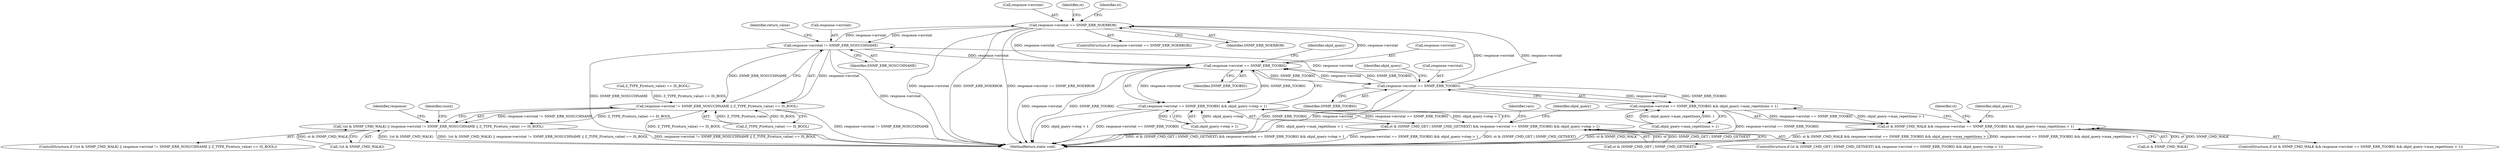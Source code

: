 digraph "0_php_cab1c3b3708eead315e033359d07049b23b147a3_5@pointer" {
"1000470" [label="(Call,response->errstat == SNMP_ERR_NOERROR)"];
"1000976" [label="(Call,response->errstat != SNMP_ERR_NOSUCHNAME)"];
"1000947" [label="(Call,response->errstat == SNMP_ERR_TOOBIG)"];
"1000470" [label="(Call,response->errstat == SNMP_ERR_NOERROR)"];
"1001019" [label="(Call,response->errstat == SNMP_ERR_TOOBIG)"];
"1000975" [label="(Call,response->errstat != SNMP_ERR_NOSUCHNAME || Z_TYPE_P(return_value) == IS_BOOL)"];
"1000970" [label="(Call,!(st & SNMP_CMD_WALK) || response->errstat != SNMP_ERR_NOSUCHNAME || Z_TYPE_P(return_value) == IS_BOOL)"];
"1001018" [label="(Call,response->errstat == SNMP_ERR_TOOBIG && objid_query->step > 1)"];
"1001012" [label="(Call,st & (SNMP_CMD_GET | SNMP_CMD_GETNEXT) && response->errstat == SNMP_ERR_TOOBIG && objid_query->step > 1)"];
"1000946" [label="(Call,response->errstat == SNMP_ERR_TOOBIG && objid_query->max_repetitions > 1)"];
"1000942" [label="(Call,st & SNMP_CMD_WALK && response->errstat == SNMP_ERR_TOOBIG && objid_query->max_repetitions > 1)"];
"1000960" [label="(Identifier,objid_query)"];
"1001013" [label="(Call,st & (SNMP_CMD_GET | SNMP_CMD_GETNEXT))"];
"1001019" [label="(Call,response->errstat == SNMP_ERR_TOOBIG)"];
"1000471" [label="(Call,response->errstat)"];
"1000954" [label="(Identifier,objid_query)"];
"1001024" [label="(Call,objid_query->step > 1)"];
"1000973" [label="(Identifier,st)"];
"1001020" [label="(Call,response->errstat)"];
"1000620" [label="(Call,Z_TYPE_P(return_value) == IS_BOOL)"];
"1001158" [label="(MethodReturn,static void)"];
"1000969" [label="(ControlStructure,if (!(st & SNMP_CMD_WALK) || response->errstat != SNMP_ERR_NOSUCHNAME || Z_TYPE_P(return_value) == IS_BOOL))"];
"1000989" [label="(Identifier,count)"];
"1000469" [label="(ControlStructure,if (response->errstat == SNMP_ERR_NOERROR))"];
"1000478" [label="(Identifier,st)"];
"1001012" [label="(Call,st & (SNMP_CMD_GET | SNMP_CMD_GETNEXT) && response->errstat == SNMP_ERR_TOOBIG && objid_query->step > 1)"];
"1001062" [label="(Identifier,vars)"];
"1000946" [label="(Call,response->errstat == SNMP_ERR_TOOBIG && objid_query->max_repetitions > 1)"];
"1000980" [label="(Identifier,SNMP_ERR_NOSUCHNAME)"];
"1000983" [label="(Identifier,return_value)"];
"1000975" [label="(Call,response->errstat != SNMP_ERR_NOSUCHNAME || Z_TYPE_P(return_value) == IS_BOOL)"];
"1000943" [label="(Call,st & SNMP_CMD_WALK)"];
"1000977" [label="(Call,response->errstat)"];
"1000952" [label="(Call,objid_query->max_repetitions > 1)"];
"1000970" [label="(Call,!(st & SNMP_CMD_WALK) || response->errstat != SNMP_ERR_NOSUCHNAME || Z_TYPE_P(return_value) == IS_BOOL)"];
"1001026" [label="(Identifier,objid_query)"];
"1000470" [label="(Call,response->errstat == SNMP_ERR_NOERROR)"];
"1001023" [label="(Identifier,SNMP_ERR_TOOBIG)"];
"1001152" [label="(Identifier,response)"];
"1001018" [label="(Call,response->errstat == SNMP_ERR_TOOBIG && objid_query->step > 1)"];
"1001032" [label="(Identifier,objid_query)"];
"1001011" [label="(ControlStructure,if (st & (SNMP_CMD_GET | SNMP_CMD_GETNEXT) && response->errstat == SNMP_ERR_TOOBIG && objid_query->step > 1))"];
"1000944" [label="(Identifier,st)"];
"1000942" [label="(Call,st & SNMP_CMD_WALK && response->errstat == SNMP_ERR_TOOBIG && objid_query->max_repetitions > 1)"];
"1000951" [label="(Identifier,SNMP_ERR_TOOBIG)"];
"1000941" [label="(ControlStructure,if (st & SNMP_CMD_WALK && response->errstat == SNMP_ERR_TOOBIG && objid_query->max_repetitions > 1))"];
"1000948" [label="(Call,response->errstat)"];
"1000976" [label="(Call,response->errstat != SNMP_ERR_NOSUCHNAME)"];
"1000981" [label="(Call,Z_TYPE_P(return_value) == IS_BOOL)"];
"1000474" [label="(Identifier,SNMP_ERR_NOERROR)"];
"1000971" [label="(Call,!(st & SNMP_CMD_WALK))"];
"1000947" [label="(Call,response->errstat == SNMP_ERR_TOOBIG)"];
"1000470" -> "1000469"  [label="AST: "];
"1000470" -> "1000474"  [label="CFG: "];
"1000471" -> "1000470"  [label="AST: "];
"1000474" -> "1000470"  [label="AST: "];
"1000478" -> "1000470"  [label="CFG: "];
"1000944" -> "1000470"  [label="CFG: "];
"1000470" -> "1001158"  [label="DDG: SNMP_ERR_NOERROR"];
"1000470" -> "1001158"  [label="DDG: response->errstat"];
"1000470" -> "1001158"  [label="DDG: response->errstat == SNMP_ERR_NOERROR"];
"1000976" -> "1000470"  [label="DDG: response->errstat"];
"1000947" -> "1000470"  [label="DDG: response->errstat"];
"1001019" -> "1000470"  [label="DDG: response->errstat"];
"1000470" -> "1000947"  [label="DDG: response->errstat"];
"1000470" -> "1000976"  [label="DDG: response->errstat"];
"1000470" -> "1001019"  [label="DDG: response->errstat"];
"1000976" -> "1000975"  [label="AST: "];
"1000976" -> "1000980"  [label="CFG: "];
"1000977" -> "1000976"  [label="AST: "];
"1000980" -> "1000976"  [label="AST: "];
"1000983" -> "1000976"  [label="CFG: "];
"1000975" -> "1000976"  [label="CFG: "];
"1000976" -> "1001158"  [label="DDG: response->errstat"];
"1000976" -> "1001158"  [label="DDG: SNMP_ERR_NOSUCHNAME"];
"1000976" -> "1000975"  [label="DDG: response->errstat"];
"1000976" -> "1000975"  [label="DDG: SNMP_ERR_NOSUCHNAME"];
"1000947" -> "1000976"  [label="DDG: response->errstat"];
"1000976" -> "1001019"  [label="DDG: response->errstat"];
"1000947" -> "1000946"  [label="AST: "];
"1000947" -> "1000951"  [label="CFG: "];
"1000948" -> "1000947"  [label="AST: "];
"1000951" -> "1000947"  [label="AST: "];
"1000954" -> "1000947"  [label="CFG: "];
"1000946" -> "1000947"  [label="CFG: "];
"1000947" -> "1001158"  [label="DDG: response->errstat"];
"1000947" -> "1001158"  [label="DDG: SNMP_ERR_TOOBIG"];
"1000947" -> "1000946"  [label="DDG: response->errstat"];
"1000947" -> "1000946"  [label="DDG: SNMP_ERR_TOOBIG"];
"1001019" -> "1000947"  [label="DDG: SNMP_ERR_TOOBIG"];
"1000947" -> "1001019"  [label="DDG: response->errstat"];
"1000947" -> "1001019"  [label="DDG: SNMP_ERR_TOOBIG"];
"1001019" -> "1001018"  [label="AST: "];
"1001019" -> "1001023"  [label="CFG: "];
"1001020" -> "1001019"  [label="AST: "];
"1001023" -> "1001019"  [label="AST: "];
"1001026" -> "1001019"  [label="CFG: "];
"1001018" -> "1001019"  [label="CFG: "];
"1001019" -> "1001158"  [label="DDG: response->errstat"];
"1001019" -> "1001158"  [label="DDG: SNMP_ERR_TOOBIG"];
"1001019" -> "1001018"  [label="DDG: response->errstat"];
"1001019" -> "1001018"  [label="DDG: SNMP_ERR_TOOBIG"];
"1000975" -> "1000970"  [label="AST: "];
"1000975" -> "1000981"  [label="CFG: "];
"1000981" -> "1000975"  [label="AST: "];
"1000970" -> "1000975"  [label="CFG: "];
"1000975" -> "1001158"  [label="DDG: Z_TYPE_P(return_value) == IS_BOOL"];
"1000975" -> "1001158"  [label="DDG: response->errstat != SNMP_ERR_NOSUCHNAME"];
"1000975" -> "1000970"  [label="DDG: response->errstat != SNMP_ERR_NOSUCHNAME"];
"1000975" -> "1000970"  [label="DDG: Z_TYPE_P(return_value) == IS_BOOL"];
"1000620" -> "1000975"  [label="DDG: Z_TYPE_P(return_value) == IS_BOOL"];
"1000981" -> "1000975"  [label="DDG: Z_TYPE_P(return_value)"];
"1000981" -> "1000975"  [label="DDG: IS_BOOL"];
"1000970" -> "1000969"  [label="AST: "];
"1000970" -> "1000971"  [label="CFG: "];
"1000971" -> "1000970"  [label="AST: "];
"1000989" -> "1000970"  [label="CFG: "];
"1001152" -> "1000970"  [label="CFG: "];
"1000970" -> "1001158"  [label="DDG: response->errstat != SNMP_ERR_NOSUCHNAME || Z_TYPE_P(return_value) == IS_BOOL"];
"1000970" -> "1001158"  [label="DDG: !(st & SNMP_CMD_WALK)"];
"1000970" -> "1001158"  [label="DDG: !(st & SNMP_CMD_WALK) || response->errstat != SNMP_ERR_NOSUCHNAME || Z_TYPE_P(return_value) == IS_BOOL"];
"1000971" -> "1000970"  [label="DDG: st & SNMP_CMD_WALK"];
"1001018" -> "1001012"  [label="AST: "];
"1001018" -> "1001024"  [label="CFG: "];
"1001024" -> "1001018"  [label="AST: "];
"1001012" -> "1001018"  [label="CFG: "];
"1001018" -> "1001158"  [label="DDG: objid_query->step > 1"];
"1001018" -> "1001158"  [label="DDG: response->errstat == SNMP_ERR_TOOBIG"];
"1001018" -> "1001012"  [label="DDG: response->errstat == SNMP_ERR_TOOBIG"];
"1001018" -> "1001012"  [label="DDG: objid_query->step > 1"];
"1001024" -> "1001018"  [label="DDG: objid_query->step"];
"1001024" -> "1001018"  [label="DDG: 1"];
"1001012" -> "1001011"  [label="AST: "];
"1001012" -> "1001013"  [label="CFG: "];
"1001013" -> "1001012"  [label="AST: "];
"1001032" -> "1001012"  [label="CFG: "];
"1001062" -> "1001012"  [label="CFG: "];
"1001012" -> "1001158"  [label="DDG: st & (SNMP_CMD_GET | SNMP_CMD_GETNEXT) && response->errstat == SNMP_ERR_TOOBIG && objid_query->step > 1"];
"1001012" -> "1001158"  [label="DDG: response->errstat == SNMP_ERR_TOOBIG && objid_query->step > 1"];
"1001012" -> "1001158"  [label="DDG: st & (SNMP_CMD_GET | SNMP_CMD_GETNEXT)"];
"1001013" -> "1001012"  [label="DDG: st"];
"1001013" -> "1001012"  [label="DDG: SNMP_CMD_GET | SNMP_CMD_GETNEXT"];
"1000946" -> "1000942"  [label="AST: "];
"1000946" -> "1000952"  [label="CFG: "];
"1000952" -> "1000946"  [label="AST: "];
"1000942" -> "1000946"  [label="CFG: "];
"1000946" -> "1001158"  [label="DDG: objid_query->max_repetitions > 1"];
"1000946" -> "1001158"  [label="DDG: response->errstat == SNMP_ERR_TOOBIG"];
"1000946" -> "1000942"  [label="DDG: response->errstat == SNMP_ERR_TOOBIG"];
"1000946" -> "1000942"  [label="DDG: objid_query->max_repetitions > 1"];
"1000952" -> "1000946"  [label="DDG: objid_query->max_repetitions"];
"1000952" -> "1000946"  [label="DDG: 1"];
"1000942" -> "1000941"  [label="AST: "];
"1000942" -> "1000943"  [label="CFG: "];
"1000943" -> "1000942"  [label="AST: "];
"1000960" -> "1000942"  [label="CFG: "];
"1000973" -> "1000942"  [label="CFG: "];
"1000942" -> "1001158"  [label="DDG: st & SNMP_CMD_WALK && response->errstat == SNMP_ERR_TOOBIG && objid_query->max_repetitions > 1"];
"1000942" -> "1001158"  [label="DDG: response->errstat == SNMP_ERR_TOOBIG && objid_query->max_repetitions > 1"];
"1000942" -> "1001158"  [label="DDG: st & SNMP_CMD_WALK"];
"1000943" -> "1000942"  [label="DDG: st"];
"1000943" -> "1000942"  [label="DDG: SNMP_CMD_WALK"];
}
